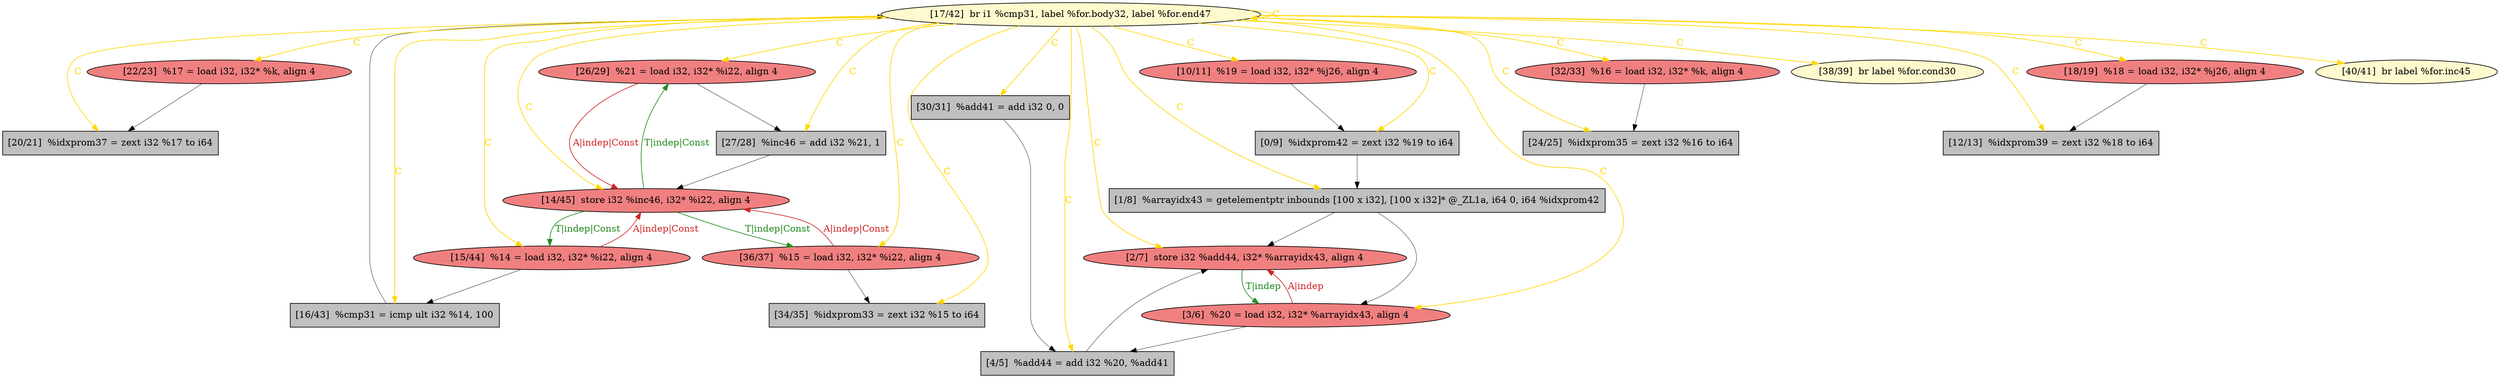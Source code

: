 
digraph G {


node1151 [fillcolor=lightcoral,label="[22/23]  %17 = load i32, i32* %k, align 4",shape=ellipse,style=filled ]
node1149 [fillcolor=lightcoral,label="[26/29]  %21 = load i32, i32* %i22, align 4",shape=ellipse,style=filled ]
node1147 [fillcolor=grey,label="[1/8]  %arrayidx43 = getelementptr inbounds [100 x i32], [100 x i32]* @_ZL1a, i64 0, i64 %idxprom42",shape=rectangle,style=filled ]
node1146 [fillcolor=lightcoral,label="[15/44]  %14 = load i32, i32* %i22, align 4",shape=ellipse,style=filled ]
node1150 [fillcolor=grey,label="[16/43]  %cmp31 = icmp ult i32 %14, 100",shape=rectangle,style=filled ]
node1145 [fillcolor=grey,label="[30/31]  %add41 = add i32 0, 0",shape=rectangle,style=filled ]
node1132 [fillcolor=lightcoral,label="[2/7]  store i32 %add44, i32* %arrayidx43, align 4",shape=ellipse,style=filled ]
node1144 [fillcolor=lightcoral,label="[36/37]  %15 = load i32, i32* %i22, align 4",shape=ellipse,style=filled ]
node1136 [fillcolor=lightcoral,label="[32/33]  %16 = load i32, i32* %k, align 4",shape=ellipse,style=filled ]
node1139 [fillcolor=lemonchiffon,label="[38/39]  br label %for.cond30",shape=ellipse,style=filled ]
node1133 [fillcolor=lightcoral,label="[14/45]  store i32 %inc46, i32* %i22, align 4",shape=ellipse,style=filled ]
node1131 [fillcolor=grey,label="[12/13]  %idxprom39 = zext i32 %18 to i64",shape=rectangle,style=filled ]
node1134 [fillcolor=lightcoral,label="[18/19]  %18 = load i32, i32* %j26, align 4",shape=ellipse,style=filled ]
node1129 [fillcolor=grey,label="[0/9]  %idxprom42 = zext i32 %19 to i64",shape=rectangle,style=filled ]
node1142 [fillcolor=lemonchiffon,label="[17/42]  br i1 %cmp31, label %for.body32, label %for.end47",shape=ellipse,style=filled ]
node1130 [fillcolor=lightcoral,label="[10/11]  %19 = load i32, i32* %j26, align 4",shape=ellipse,style=filled ]
node1135 [fillcolor=grey,label="[20/21]  %idxprom37 = zext i32 %17 to i64",shape=rectangle,style=filled ]
node1140 [fillcolor=grey,label="[4/5]  %add44 = add i32 %20, %add41",shape=rectangle,style=filled ]
node1137 [fillcolor=lightcoral,label="[3/6]  %20 = load i32, i32* %arrayidx43, align 4",shape=ellipse,style=filled ]
node1148 [fillcolor=grey,label="[24/25]  %idxprom35 = zext i32 %16 to i64",shape=rectangle,style=filled ]
node1138 [fillcolor=lemonchiffon,label="[40/41]  br label %for.inc45",shape=ellipse,style=filled ]
node1141 [fillcolor=grey,label="[27/28]  %inc46 = add i32 %21, 1",shape=rectangle,style=filled ]
node1143 [fillcolor=grey,label="[34/35]  %idxprom33 = zext i32 %15 to i64",shape=rectangle,style=filled ]

node1142->node1151 [style=solid,color=gold,label="C",penwidth=1.0,fontcolor=gold ]
node1142->node1144 [style=solid,color=gold,label="C",penwidth=1.0,fontcolor=gold ]
node1142->node1142 [style=solid,color=gold,label="C",penwidth=1.0,fontcolor=gold ]
node1133->node1149 [style=solid,color=forestgreen,label="T|indep|Const",penwidth=1.0,fontcolor=forestgreen ]
node1132->node1137 [style=solid,color=forestgreen,label="T|indep",penwidth=1.0,fontcolor=forestgreen ]
node1137->node1132 [style=solid,color=firebrick3,label="A|indep",penwidth=1.0,fontcolor=firebrick3 ]
node1142->node1148 [style=solid,color=gold,label="C",penwidth=1.0,fontcolor=gold ]
node1142->node1133 [style=solid,color=gold,label="C",penwidth=1.0,fontcolor=gold ]
node1147->node1137 [style=solid,color=black,label="",penwidth=0.5,fontcolor=black ]
node1142->node1147 [style=solid,color=gold,label="C",penwidth=1.0,fontcolor=gold ]
node1142->node1129 [style=solid,color=gold,label="C",penwidth=1.0,fontcolor=gold ]
node1142->node1146 [style=solid,color=gold,label="C",penwidth=1.0,fontcolor=gold ]
node1142->node1139 [style=solid,color=gold,label="C",penwidth=1.0,fontcolor=gold ]
node1142->node1130 [style=solid,color=gold,label="C",penwidth=1.0,fontcolor=gold ]
node1142->node1135 [style=solid,color=gold,label="C",penwidth=1.0,fontcolor=gold ]
node1142->node1136 [style=solid,color=gold,label="C",penwidth=1.0,fontcolor=gold ]
node1142->node1134 [style=solid,color=gold,label="C",penwidth=1.0,fontcolor=gold ]
node1136->node1148 [style=solid,color=black,label="",penwidth=0.5,fontcolor=black ]
node1145->node1140 [style=solid,color=black,label="",penwidth=0.5,fontcolor=black ]
node1151->node1135 [style=solid,color=black,label="",penwidth=0.5,fontcolor=black ]
node1147->node1132 [style=solid,color=black,label="",penwidth=0.5,fontcolor=black ]
node1142->node1132 [style=solid,color=gold,label="C",penwidth=1.0,fontcolor=gold ]
node1140->node1132 [style=solid,color=black,label="",penwidth=0.5,fontcolor=black ]
node1142->node1145 [style=solid,color=gold,label="C",penwidth=1.0,fontcolor=gold ]
node1137->node1140 [style=solid,color=black,label="",penwidth=0.5,fontcolor=black ]
node1134->node1131 [style=solid,color=black,label="",penwidth=0.5,fontcolor=black ]
node1142->node1140 [style=solid,color=gold,label="C",penwidth=1.0,fontcolor=gold ]
node1149->node1133 [style=solid,color=firebrick3,label="A|indep|Const",penwidth=1.0,fontcolor=firebrick3 ]
node1142->node1137 [style=solid,color=gold,label="C",penwidth=1.0,fontcolor=gold ]
node1133->node1144 [style=solid,color=forestgreen,label="T|indep|Const",penwidth=1.0,fontcolor=forestgreen ]
node1142->node1141 [style=solid,color=gold,label="C",penwidth=1.0,fontcolor=gold ]
node1130->node1129 [style=solid,color=black,label="",penwidth=0.5,fontcolor=black ]
node1144->node1133 [style=solid,color=firebrick3,label="A|indep|Const",penwidth=1.0,fontcolor=firebrick3 ]
node1142->node1143 [style=solid,color=gold,label="C",penwidth=1.0,fontcolor=gold ]
node1146->node1150 [style=solid,color=black,label="",penwidth=0.5,fontcolor=black ]
node1144->node1143 [style=solid,color=black,label="",penwidth=0.5,fontcolor=black ]
node1142->node1131 [style=solid,color=gold,label="C",penwidth=1.0,fontcolor=gold ]
node1141->node1133 [style=solid,color=black,label="",penwidth=0.5,fontcolor=black ]
node1129->node1147 [style=solid,color=black,label="",penwidth=0.5,fontcolor=black ]
node1150->node1142 [style=solid,color=black,label="",penwidth=0.5,fontcolor=black ]
node1142->node1150 [style=solid,color=gold,label="C",penwidth=1.0,fontcolor=gold ]
node1142->node1138 [style=solid,color=gold,label="C",penwidth=1.0,fontcolor=gold ]
node1149->node1141 [style=solid,color=black,label="",penwidth=0.5,fontcolor=black ]
node1146->node1133 [style=solid,color=firebrick3,label="A|indep|Const",penwidth=1.0,fontcolor=firebrick3 ]
node1133->node1146 [style=solid,color=forestgreen,label="T|indep|Const",penwidth=1.0,fontcolor=forestgreen ]
node1142->node1149 [style=solid,color=gold,label="C",penwidth=1.0,fontcolor=gold ]


}
